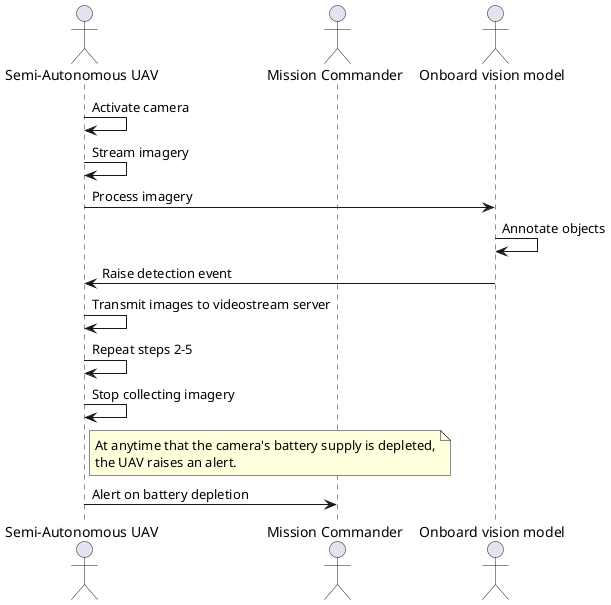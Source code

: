@startuml "Image Capture and Analysis"

actor "Semi-Autonomous UAV" as UAV
actor "Mission Commander" as Commander
actor "Onboard vision model" as VisionModel

UAV -> UAV: Activate camera
UAV -> UAV: Stream imagery
UAV -> VisionModel: Process imagery
VisionModel -> VisionModel: Annotate objects
VisionModel -> UAV: Raise detection event
UAV -> UAV: Transmit images to videostream server
UAV -> UAV: Repeat steps 2-5
UAV -> UAV: Stop collecting imagery

note right of UAV
    At anytime that the camera's battery supply is depleted,
    the UAV raises an alert.
end note

UAV -> Commander: Alert on battery depletion

@enduml
